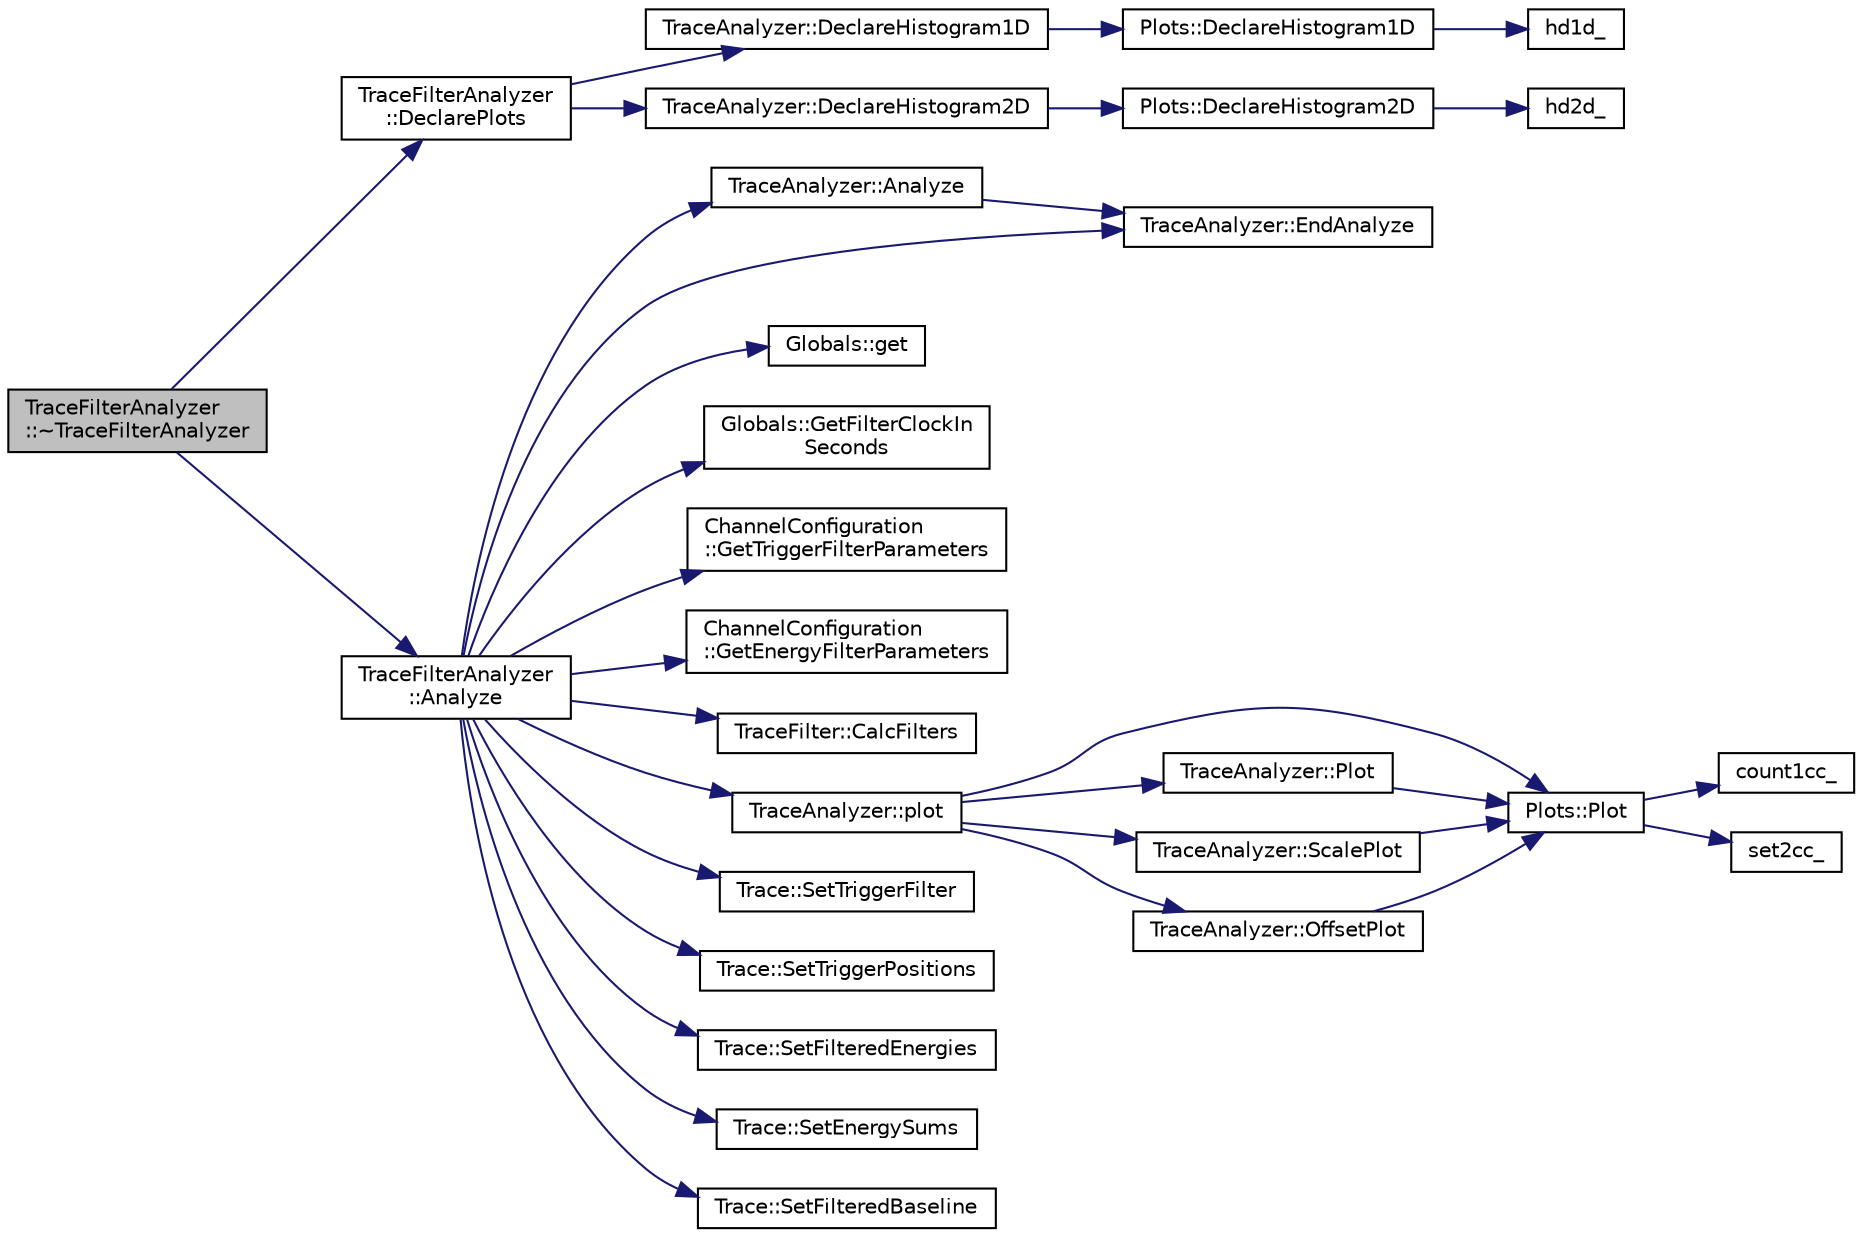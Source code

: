 digraph "TraceFilterAnalyzer::~TraceFilterAnalyzer"
{
  edge [fontname="Helvetica",fontsize="10",labelfontname="Helvetica",labelfontsize="10"];
  node [fontname="Helvetica",fontsize="10",shape=record];
  rankdir="LR";
  Node1 [label="TraceFilterAnalyzer\l::~TraceFilterAnalyzer",height=0.2,width=0.4,color="black", fillcolor="grey75", style="filled", fontcolor="black"];
  Node1 -> Node2 [color="midnightblue",fontsize="10",style="solid",fontname="Helvetica"];
  Node2 [label="TraceFilterAnalyzer\l::DeclarePlots",height=0.2,width=0.4,color="black", fillcolor="white", style="filled",URL="$d4/db0/class_trace_filter_analyzer.html#ae5ac6f06108d2fec746da7312f2fdd00"];
  Node2 -> Node3 [color="midnightblue",fontsize="10",style="solid",fontname="Helvetica"];
  Node3 [label="TraceAnalyzer::DeclareHistogram1D",height=0.2,width=0.4,color="black", fillcolor="white", style="filled",URL="$d2/dbc/class_trace_analyzer.html#ae69ed5e7efc0f51a7465092339ae9ebf",tooltip="Declares a 1D histogram calls the C++ wrapper for DAMM. "];
  Node3 -> Node4 [color="midnightblue",fontsize="10",style="solid",fontname="Helvetica"];
  Node4 [label="Plots::DeclareHistogram1D",height=0.2,width=0.4,color="black", fillcolor="white", style="filled",URL="$d7/d8b/class_plots.html#a126b1dfe1d671776ee1caddc7cc249b9",tooltip="Declares a 1D histogram calls the C++ wrapper for DAMM. "];
  Node4 -> Node5 [color="midnightblue",fontsize="10",style="solid",fontname="Helvetica"];
  Node5 [label="hd1d_",height=0.2,width=0.4,color="black", fillcolor="white", style="filled",URL="$da/d57/_scanor_8hpp.html#ae9985183725e9354913756c7f86d355a",tooltip="create a DAMM 1D histogram args are damm id, half-words per channel, param length, hist length, low x-range, high x-range, and title "];
  Node2 -> Node6 [color="midnightblue",fontsize="10",style="solid",fontname="Helvetica"];
  Node6 [label="TraceAnalyzer::DeclareHistogram2D",height=0.2,width=0.4,color="black", fillcolor="white", style="filled",URL="$d2/dbc/class_trace_analyzer.html#a1460ab87f2ad0f4bc895ba9332007a01",tooltip="Declares a 2D histogram calls the C++ wrapper for DAMM. "];
  Node6 -> Node7 [color="midnightblue",fontsize="10",style="solid",fontname="Helvetica"];
  Node7 [label="Plots::DeclareHistogram2D",height=0.2,width=0.4,color="black", fillcolor="white", style="filled",URL="$d7/d8b/class_plots.html#a59a2ffc3288d877c695346d82499e769",tooltip="Declares a 2D histogram calls the C++ wrapper for DAMM. "];
  Node7 -> Node8 [color="midnightblue",fontsize="10",style="solid",fontname="Helvetica"];
  Node8 [label="hd2d_",height=0.2,width=0.4,color="black", fillcolor="white", style="filled",URL="$da/d57/_scanor_8hpp.html#a65d497b6686f1daba9896091bada3eb1",tooltip="create a DAMM 2D histogram "];
  Node1 -> Node9 [color="midnightblue",fontsize="10",style="solid",fontname="Helvetica"];
  Node9 [label="TraceFilterAnalyzer\l::Analyze",height=0.2,width=0.4,color="black", fillcolor="white", style="filled",URL="$d4/db0/class_trace_filter_analyzer.html#a45f41a5debe6c290a4a59374d887d094"];
  Node9 -> Node10 [color="midnightblue",fontsize="10",style="solid",fontname="Helvetica"];
  Node10 [label="TraceAnalyzer::Analyze",height=0.2,width=0.4,color="black", fillcolor="white", style="filled",URL="$d2/dbc/class_trace_analyzer.html#a0915fb97c3ebe928cab17deff5e497ec"];
  Node10 -> Node11 [color="midnightblue",fontsize="10",style="solid",fontname="Helvetica"];
  Node11 [label="TraceAnalyzer::EndAnalyze",height=0.2,width=0.4,color="black", fillcolor="white", style="filled",URL="$d2/dbc/class_trace_analyzer.html#ae7ac212d764d0e394fcb323f68d23c66"];
  Node9 -> Node12 [color="midnightblue",fontsize="10",style="solid",fontname="Helvetica"];
  Node12 [label="Globals::get",height=0.2,width=0.4,color="black", fillcolor="white", style="filled",URL="$d3/daf/class_globals.html#ae66fa0173342202c96b13d71a6522512",tooltip="Instance is created upon first call. "];
  Node9 -> Node13 [color="midnightblue",fontsize="10",style="solid",fontname="Helvetica"];
  Node13 [label="Globals::GetFilterClockIn\lSeconds",height=0.2,width=0.4,color="black", fillcolor="white", style="filled",URL="$d3/daf/class_globals.html#af966809742d39e7acbd52c4fe4f5a95c"];
  Node9 -> Node14 [color="midnightblue",fontsize="10",style="solid",fontname="Helvetica"];
  Node14 [label="ChannelConfiguration\l::GetTriggerFilterParameters",height=0.2,width=0.4,color="black", fillcolor="white", style="filled",URL="$d6/d20/class_channel_configuration.html#abb3f81d32ba973bd5f62c85bed4142db"];
  Node9 -> Node15 [color="midnightblue",fontsize="10",style="solid",fontname="Helvetica"];
  Node15 [label="ChannelConfiguration\l::GetEnergyFilterParameters",height=0.2,width=0.4,color="black", fillcolor="white", style="filled",URL="$d6/d20/class_channel_configuration.html#a731ff6c5fddbbfdf968c0e42a0c08a92"];
  Node9 -> Node16 [color="midnightblue",fontsize="10",style="solid",fontname="Helvetica"];
  Node16 [label="TraceFilter::CalcFilters",height=0.2,width=0.4,color="black", fillcolor="white", style="filled",URL="$d4/d8e/class_trace_filter.html#aed671029a46cbde882bc63fce70e82cb"];
  Node9 -> Node17 [color="midnightblue",fontsize="10",style="solid",fontname="Helvetica"];
  Node17 [label="TraceAnalyzer::plot",height=0.2,width=0.4,color="black", fillcolor="white", style="filled",URL="$d2/dbc/class_trace_analyzer.html#a435c459a74db6c5a07f4fc5469a1a04c",tooltip="Implementation of the plot command to interface with the DAMM routines. "];
  Node17 -> Node18 [color="midnightblue",fontsize="10",style="solid",fontname="Helvetica"];
  Node18 [label="Plots::Plot",height=0.2,width=0.4,color="black", fillcolor="white", style="filled",URL="$d7/d8b/class_plots.html#a68849b82c8c7a5d57f972cbd8de83328",tooltip="Plots into histogram defined by dammId. "];
  Node18 -> Node19 [color="midnightblue",fontsize="10",style="solid",fontname="Helvetica"];
  Node19 [label="count1cc_",height=0.2,width=0.4,color="black", fillcolor="white", style="filled",URL="$da/d57/_scanor_8hpp.html#a31aca3d0ff704e08f8f8968288ae7895",tooltip="Defines the DAMM function to call for 1D hists */. "];
  Node18 -> Node20 [color="midnightblue",fontsize="10",style="solid",fontname="Helvetica"];
  Node20 [label="set2cc_",height=0.2,width=0.4,color="black", fillcolor="white", style="filled",URL="$da/d57/_scanor_8hpp.html#a8b0a662ebdb3f947ba8470bf89f11c3a",tooltip="Defines the DAMM function to call for 2D hists */. "];
  Node17 -> Node21 [color="midnightblue",fontsize="10",style="solid",fontname="Helvetica"];
  Node21 [label="TraceAnalyzer::Plot",height=0.2,width=0.4,color="black", fillcolor="white", style="filled",URL="$d2/dbc/class_trace_analyzer.html#a42c5abc1e433c5176680e18530b288d1"];
  Node21 -> Node18 [color="midnightblue",fontsize="10",style="solid",fontname="Helvetica"];
  Node17 -> Node22 [color="midnightblue",fontsize="10",style="solid",fontname="Helvetica"];
  Node22 [label="TraceAnalyzer::ScalePlot",height=0.2,width=0.4,color="black", fillcolor="white", style="filled",URL="$d2/dbc/class_trace_analyzer.html#ae149c77b014f0bc99177313c83cb6862"];
  Node22 -> Node18 [color="midnightblue",fontsize="10",style="solid",fontname="Helvetica"];
  Node17 -> Node23 [color="midnightblue",fontsize="10",style="solid",fontname="Helvetica"];
  Node23 [label="TraceAnalyzer::OffsetPlot",height=0.2,width=0.4,color="black", fillcolor="white", style="filled",URL="$d2/dbc/class_trace_analyzer.html#a04f155e328cf8027bc1fc59f154c4e7a"];
  Node23 -> Node18 [color="midnightblue",fontsize="10",style="solid",fontname="Helvetica"];
  Node9 -> Node24 [color="midnightblue",fontsize="10",style="solid",fontname="Helvetica"];
  Node24 [label="Trace::SetTriggerFilter",height=0.2,width=0.4,color="black", fillcolor="white", style="filled",URL="$dd/db7/class_trace.html#a7e5ffddd13bd93472e29a1855cd0b8a8"];
  Node9 -> Node25 [color="midnightblue",fontsize="10",style="solid",fontname="Helvetica"];
  Node25 [label="Trace::SetTriggerPositions",height=0.2,width=0.4,color="black", fillcolor="white", style="filled",URL="$dd/db7/class_trace.html#ab0bcc18f23ded388be646a6b2d22dbd5"];
  Node9 -> Node26 [color="midnightblue",fontsize="10",style="solid",fontname="Helvetica"];
  Node26 [label="Trace::SetFilteredEnergies",height=0.2,width=0.4,color="black", fillcolor="white", style="filled",URL="$dd/db7/class_trace.html#a8e980ce0e8c43482a7a798dde05f58a4"];
  Node9 -> Node27 [color="midnightblue",fontsize="10",style="solid",fontname="Helvetica"];
  Node27 [label="Trace::SetEnergySums",height=0.2,width=0.4,color="black", fillcolor="white", style="filled",URL="$dd/db7/class_trace.html#a806c4cc002bcc3387ae7b33659787154"];
  Node9 -> Node28 [color="midnightblue",fontsize="10",style="solid",fontname="Helvetica"];
  Node28 [label="Trace::SetFilteredBaseline",height=0.2,width=0.4,color="black", fillcolor="white", style="filled",URL="$dd/db7/class_trace.html#a7b35acd2bd76d53b940ca886e6e19503"];
  Node9 -> Node11 [color="midnightblue",fontsize="10",style="solid",fontname="Helvetica"];
}
